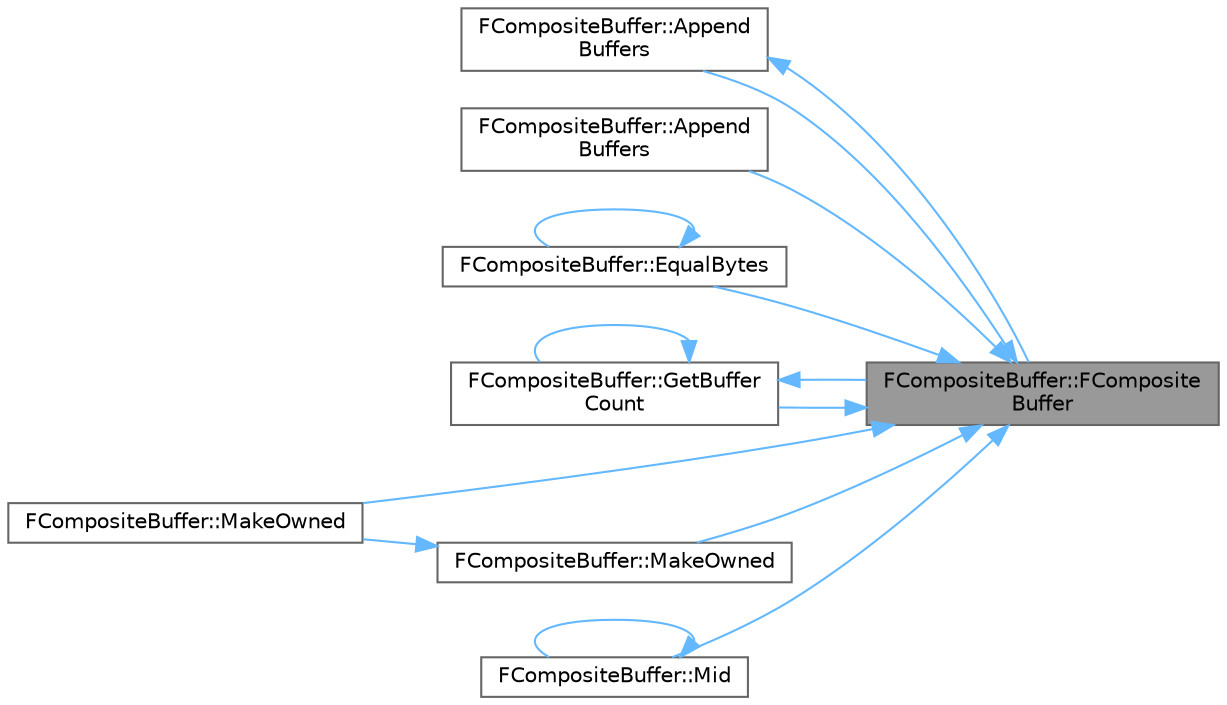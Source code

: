 digraph "FCompositeBuffer::FCompositeBuffer"
{
 // INTERACTIVE_SVG=YES
 // LATEX_PDF_SIZE
  bgcolor="transparent";
  edge [fontname=Helvetica,fontsize=10,labelfontname=Helvetica,labelfontsize=10];
  node [fontname=Helvetica,fontsize=10,shape=box,height=0.2,width=0.4];
  rankdir="RL";
  Node1 [id="Node000001",label="FCompositeBuffer::FComposite\lBuffer",height=0.2,width=0.4,color="gray40", fillcolor="grey60", style="filled", fontcolor="black",tooltip="Construct a composite buffer by concatenating the buffers."];
  Node1 -> Node2 [id="edge1_Node000001_Node000002",dir="back",color="steelblue1",style="solid",tooltip=" "];
  Node2 [id="Node000002",label="FCompositeBuffer::Append\lBuffers",height=0.2,width=0.4,color="grey40", fillcolor="white", style="filled",URL="$d3/d5b/classFCompositeBuffer.html#a28d66f1a9c7f5fac02d592de7e361a95",tooltip=" "];
  Node2 -> Node1 [id="edge2_Node000002_Node000001",dir="back",color="steelblue1",style="solid",tooltip=" "];
  Node1 -> Node3 [id="edge3_Node000001_Node000003",dir="back",color="steelblue1",style="solid",tooltip=" "];
  Node3 [id="Node000003",label="FCompositeBuffer::Append\lBuffers",height=0.2,width=0.4,color="grey40", fillcolor="white", style="filled",URL="$d3/d5b/classFCompositeBuffer.html#a5f0edb98606538b411a1b3b8c8030668",tooltip=" "];
  Node1 -> Node4 [id="edge4_Node000001_Node000004",dir="back",color="steelblue1",style="solid",tooltip=" "];
  Node4 [id="Node000004",label="FCompositeBuffer::EqualBytes",height=0.2,width=0.4,color="grey40", fillcolor="white", style="filled",URL="$d3/d5b/classFCompositeBuffer.html#a7851e3e09db07245cd326df262ca962c",tooltip="Returns true if the bytes of this buffer are equal to the bytes of the other buffer."];
  Node4 -> Node4 [id="edge5_Node000004_Node000004",dir="back",color="steelblue1",style="solid",tooltip=" "];
  Node1 -> Node5 [id="edge6_Node000001_Node000005",dir="back",color="steelblue1",style="solid",tooltip=" "];
  Node5 [id="Node000005",label="FCompositeBuffer::GetBuffer\lCount",height=0.2,width=0.4,color="grey40", fillcolor="white", style="filled",URL="$d3/d5b/classFCompositeBuffer.html#a50a263151779b90c6df329dcb9c3bc96",tooltip=" "];
  Node5 -> Node1 [id="edge7_Node000005_Node000001",dir="back",color="steelblue1",style="solid",tooltip=" "];
  Node5 -> Node5 [id="edge8_Node000005_Node000005",dir="back",color="steelblue1",style="solid",tooltip=" "];
  Node1 -> Node6 [id="edge9_Node000001_Node000006",dir="back",color="steelblue1",style="solid",tooltip=" "];
  Node6 [id="Node000006",label="FCompositeBuffer::MakeOwned",height=0.2,width=0.4,color="grey40", fillcolor="white", style="filled",URL="$d3/d5b/classFCompositeBuffer.html#a1afed62b3fb6e454ae7d1f2da8708a3a",tooltip=" "];
  Node1 -> Node7 [id="edge10_Node000001_Node000007",dir="back",color="steelblue1",style="solid",tooltip=" "];
  Node7 [id="Node000007",label="FCompositeBuffer::MakeOwned",height=0.2,width=0.4,color="grey40", fillcolor="white", style="filled",URL="$d3/d5b/classFCompositeBuffer.html#ac3c0cc4bf1af86a399612a31c20fdb71",tooltip="Returns a copy of the buffer where every segment is owned."];
  Node7 -> Node6 [id="edge11_Node000007_Node000006",dir="back",color="steelblue1",style="solid",tooltip=" "];
  Node1 -> Node8 [id="edge12_Node000001_Node000008",dir="back",color="steelblue1",style="solid",tooltip=" "];
  Node8 [id="Node000008",label="FCompositeBuffer::Mid",height=0.2,width=0.4,color="grey40", fillcolor="white", style="filled",URL="$d3/d5b/classFCompositeBuffer.html#a2c7943b9cb8be54d451af843da1cb7e8",tooltip="Returns the middle part of the buffer by taking the size starting at the offset."];
  Node8 -> Node8 [id="edge13_Node000008_Node000008",dir="back",color="steelblue1",style="solid",tooltip=" "];
}
